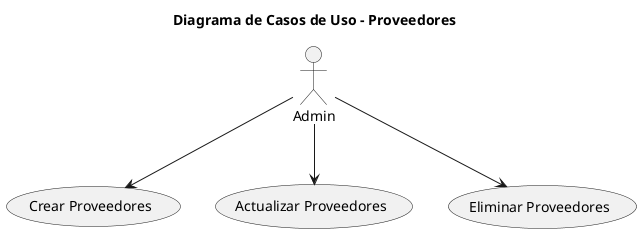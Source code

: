 @startuml 
title Diagrama de Casos de Uso - Proveedores

actor "Admin" as User

usecase "Crear Proveedores" as CrearProveedores
usecase "Actualizar Proveedores" as ActualizarProveedores
usecase "Eliminar Proveedores" as EliminarProveedores

User --> CrearProveedores
User --> ActualizarProveedores
User --> EliminarProveedores

@enduml
